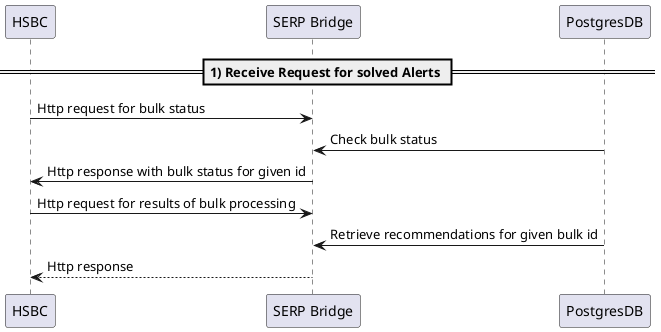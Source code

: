 @startuml
participant HSBC
participant "SERP Bridge"

participant PostgresDB
== **1) Receive Request for solved Alerts** ==
HSBC -> "SERP Bridge": Http request for bulk status
"SERP Bridge" <- PostgresDB: Check bulk status
HSBC <- "SERP Bridge": Http response with bulk status for given id

HSBC -> "SERP Bridge": Http request for results of bulk processing
"SERP Bridge" <- PostgresDB: Retrieve recommendations for given bulk id
"SERP Bridge" --> HSBC: Http response
@enduml
